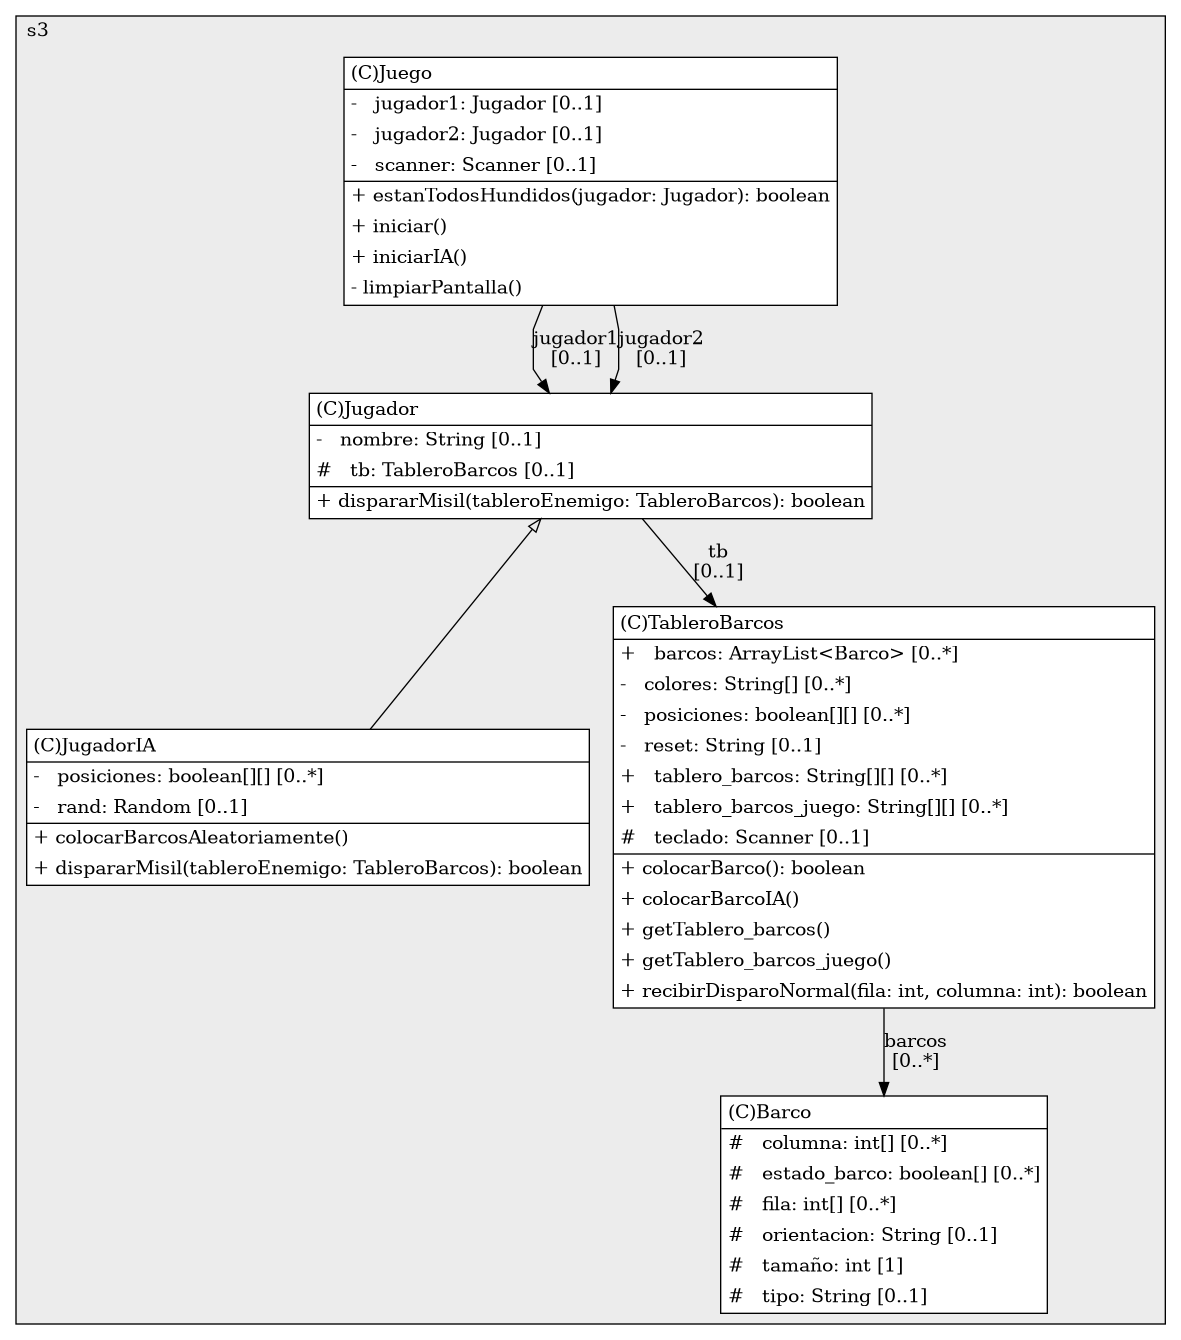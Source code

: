 @startuml

/' diagram meta data start
config=StructureConfiguration;
{
  "projectClassification": {
    "searchMode": "OpenProject", // OpenProject, AllProjects
    "includedProjects": "",
    "pathEndKeywords": "*.impl",
    "isClientPath": "",
    "isClientName": "",
    "isTestPath": "",
    "isTestName": "",
    "isMappingPath": "",
    "isMappingName": "",
    "isDataAccessPath": "",
    "isDataAccessName": "",
    "isDataStructurePath": "",
    "isDataStructureName": "",
    "isInterfaceStructuresPath": "",
    "isInterfaceStructuresName": "",
    "isEntryPointPath": "",
    "isEntryPointName": "",
    "treatFinalFieldsAsMandatory": false
  },
  "graphRestriction": {
    "classPackageExcludeFilter": "",
    "classPackageIncludeFilter": "",
    "classNameExcludeFilter": "",
    "classNameIncludeFilter": "",
    "methodNameExcludeFilter": "",
    "methodNameIncludeFilter": "",
    "removeByInheritance": "", // inheritance/annotation based filtering is done in a second step
    "removeByAnnotation": "",
    "removeByClassPackage": "", // cleanup the graph after inheritance/annotation based filtering is done
    "removeByClassName": "",
    "cutMappings": false,
    "cutEnum": true,
    "cutTests": true,
    "cutClient": true,
    "cutDataAccess": true,
    "cutInterfaceStructures": true,
    "cutDataStructures": true,
    "cutGetterAndSetter": true,
    "cutConstructors": true
  },
  "graphTraversal": {
    "forwardDepth": 3,
    "backwardDepth": 3,
    "classPackageExcludeFilter": "",
    "classPackageIncludeFilter": "",
    "classNameExcludeFilter": "",
    "classNameIncludeFilter": "",
    "methodNameExcludeFilter": "",
    "methodNameIncludeFilter": "",
    "hideMappings": false,
    "hideDataStructures": false,
    "hidePrivateMethods": true,
    "hideInterfaceCalls": true, // indirection: implementation -> interface (is hidden) -> implementation
    "onlyShowApplicationEntryPoints": false, // root node is included
    "useMethodCallsForStructureDiagram": "ForwardOnly" // ForwardOnly, BothDirections, No
  },
  "details": {
    "aggregation": "GroupByClass", // ByClass, GroupByClass, None
    "showClassGenericTypes": true,
    "showMethods": true,
    "showMethodParameterNames": true,
    "showMethodParameterTypes": true,
    "showMethodReturnType": true,
    "showPackageLevels": 2,
    "showDetailedClassStructure": true
  },
  "rootClass": "s3.TableroBarcos",
  "extensionCallbackMethod": "" // qualified.class.name#methodName - signature: public static String method(String)
}
diagram meta data end '/



digraph g {
    rankdir="TB"
    splines=polyline
    

'nodes 
subgraph cluster_3616 { 
   	label=s3
	labeljust=l
	fillcolor="#ececec"
	style=filled
   
   Barco3616[
	label=<<TABLE BORDER="1" CELLBORDER="0" CELLPADDING="4" CELLSPACING="0">
<TR><TD ALIGN="LEFT" >(C)Barco</TD></TR>
<HR/>
<TR><TD ALIGN="LEFT" >#   columna: int[] [0..*]</TD></TR>
<TR><TD ALIGN="LEFT" >#   estado_barco: boolean[] [0..*]</TD></TR>
<TR><TD ALIGN="LEFT" >#   fila: int[] [0..*]</TD></TR>
<TR><TD ALIGN="LEFT" >#   orientacion: String [0..1]</TD></TR>
<TR><TD ALIGN="LEFT" >#   tamaño: int [1]</TD></TR>
<TR><TD ALIGN="LEFT" >#   tipo: String [0..1]</TD></TR>
</TABLE>>
	style=filled
	margin=0
	shape=plaintext
	fillcolor="#FFFFFF"
];

Juego3616[
	label=<<TABLE BORDER="1" CELLBORDER="0" CELLPADDING="4" CELLSPACING="0">
<TR><TD ALIGN="LEFT" >(C)Juego</TD></TR>
<HR/>
<TR><TD ALIGN="LEFT" >-   jugador1: Jugador [0..1]</TD></TR>
<TR><TD ALIGN="LEFT" >-   jugador2: Jugador [0..1]</TD></TR>
<TR><TD ALIGN="LEFT" >-   scanner: Scanner [0..1]</TD></TR>
<HR/>
<TR><TD ALIGN="LEFT" >+ estanTodosHundidos(jugador: Jugador): boolean</TD></TR>
<TR><TD ALIGN="LEFT" >+ iniciar()</TD></TR>
<TR><TD ALIGN="LEFT" >+ iniciarIA()</TD></TR>
<TR><TD ALIGN="LEFT" >- limpiarPantalla()</TD></TR>
</TABLE>>
	style=filled
	margin=0
	shape=plaintext
	fillcolor="#FFFFFF"
];

Jugador3616[
	label=<<TABLE BORDER="1" CELLBORDER="0" CELLPADDING="4" CELLSPACING="0">
<TR><TD ALIGN="LEFT" >(C)Jugador</TD></TR>
<HR/>
<TR><TD ALIGN="LEFT" >-   nombre: String [0..1]</TD></TR>
<TR><TD ALIGN="LEFT" >#   tb: TableroBarcos [0..1]</TD></TR>
<HR/>
<TR><TD ALIGN="LEFT" >+ dispararMisil(tableroEnemigo: TableroBarcos): boolean</TD></TR>
</TABLE>>
	style=filled
	margin=0
	shape=plaintext
	fillcolor="#FFFFFF"
];

JugadorIA3616[
	label=<<TABLE BORDER="1" CELLBORDER="0" CELLPADDING="4" CELLSPACING="0">
<TR><TD ALIGN="LEFT" >(C)JugadorIA</TD></TR>
<HR/>
<TR><TD ALIGN="LEFT" >-   posiciones: boolean[][] [0..*]</TD></TR>
<TR><TD ALIGN="LEFT" >-   rand: Random [0..1]</TD></TR>
<HR/>
<TR><TD ALIGN="LEFT" >+ colocarBarcosAleatoriamente()</TD></TR>
<TR><TD ALIGN="LEFT" >+ dispararMisil(tableroEnemigo: TableroBarcos): boolean</TD></TR>
</TABLE>>
	style=filled
	margin=0
	shape=plaintext
	fillcolor="#FFFFFF"
];

TableroBarcos3616[
	label=<<TABLE BORDER="1" CELLBORDER="0" CELLPADDING="4" CELLSPACING="0">
<TR><TD ALIGN="LEFT" >(C)TableroBarcos</TD></TR>
<HR/>
<TR><TD ALIGN="LEFT" >+   barcos: ArrayList&lt;Barco&gt; [0..*]</TD></TR>
<TR><TD ALIGN="LEFT" >-   colores: String[] [0..*]</TD></TR>
<TR><TD ALIGN="LEFT" >-   posiciones: boolean[][] [0..*]</TD></TR>
<TR><TD ALIGN="LEFT" >-   reset: String [0..1]</TD></TR>
<TR><TD ALIGN="LEFT" >+   tablero_barcos: String[][] [0..*]</TD></TR>
<TR><TD ALIGN="LEFT" >+   tablero_barcos_juego: String[][] [0..*]</TD></TR>
<TR><TD ALIGN="LEFT" >#   teclado: Scanner [0..1]</TD></TR>
<HR/>
<TR><TD ALIGN="LEFT" >+ colocarBarco(): boolean</TD></TR>
<TR><TD ALIGN="LEFT" >+ colocarBarcoIA()</TD></TR>
<TR><TD ALIGN="LEFT" >+ getTablero_barcos()</TD></TR>
<TR><TD ALIGN="LEFT" >+ getTablero_barcos_juego()</TD></TR>
<TR><TD ALIGN="LEFT" >+ recibirDisparoNormal(fila: int, columna: int): boolean</TD></TR>
</TABLE>>
	style=filled
	margin=0
	shape=plaintext
	fillcolor="#FFFFFF"
];
} 

'edges    
Juego3616 -> Jugador3616[label="jugador1
[0..1]"];
Juego3616 -> Jugador3616[label="jugador2
[0..1]"];
Jugador3616 -> JugadorIA3616[arrowhead=none, arrowtail=empty, dir=both];
Jugador3616 -> TableroBarcos3616[label="tb
[0..1]"];
TableroBarcos3616 -> Barco3616[label="barcos
[0..*]"];
    
}
@enduml